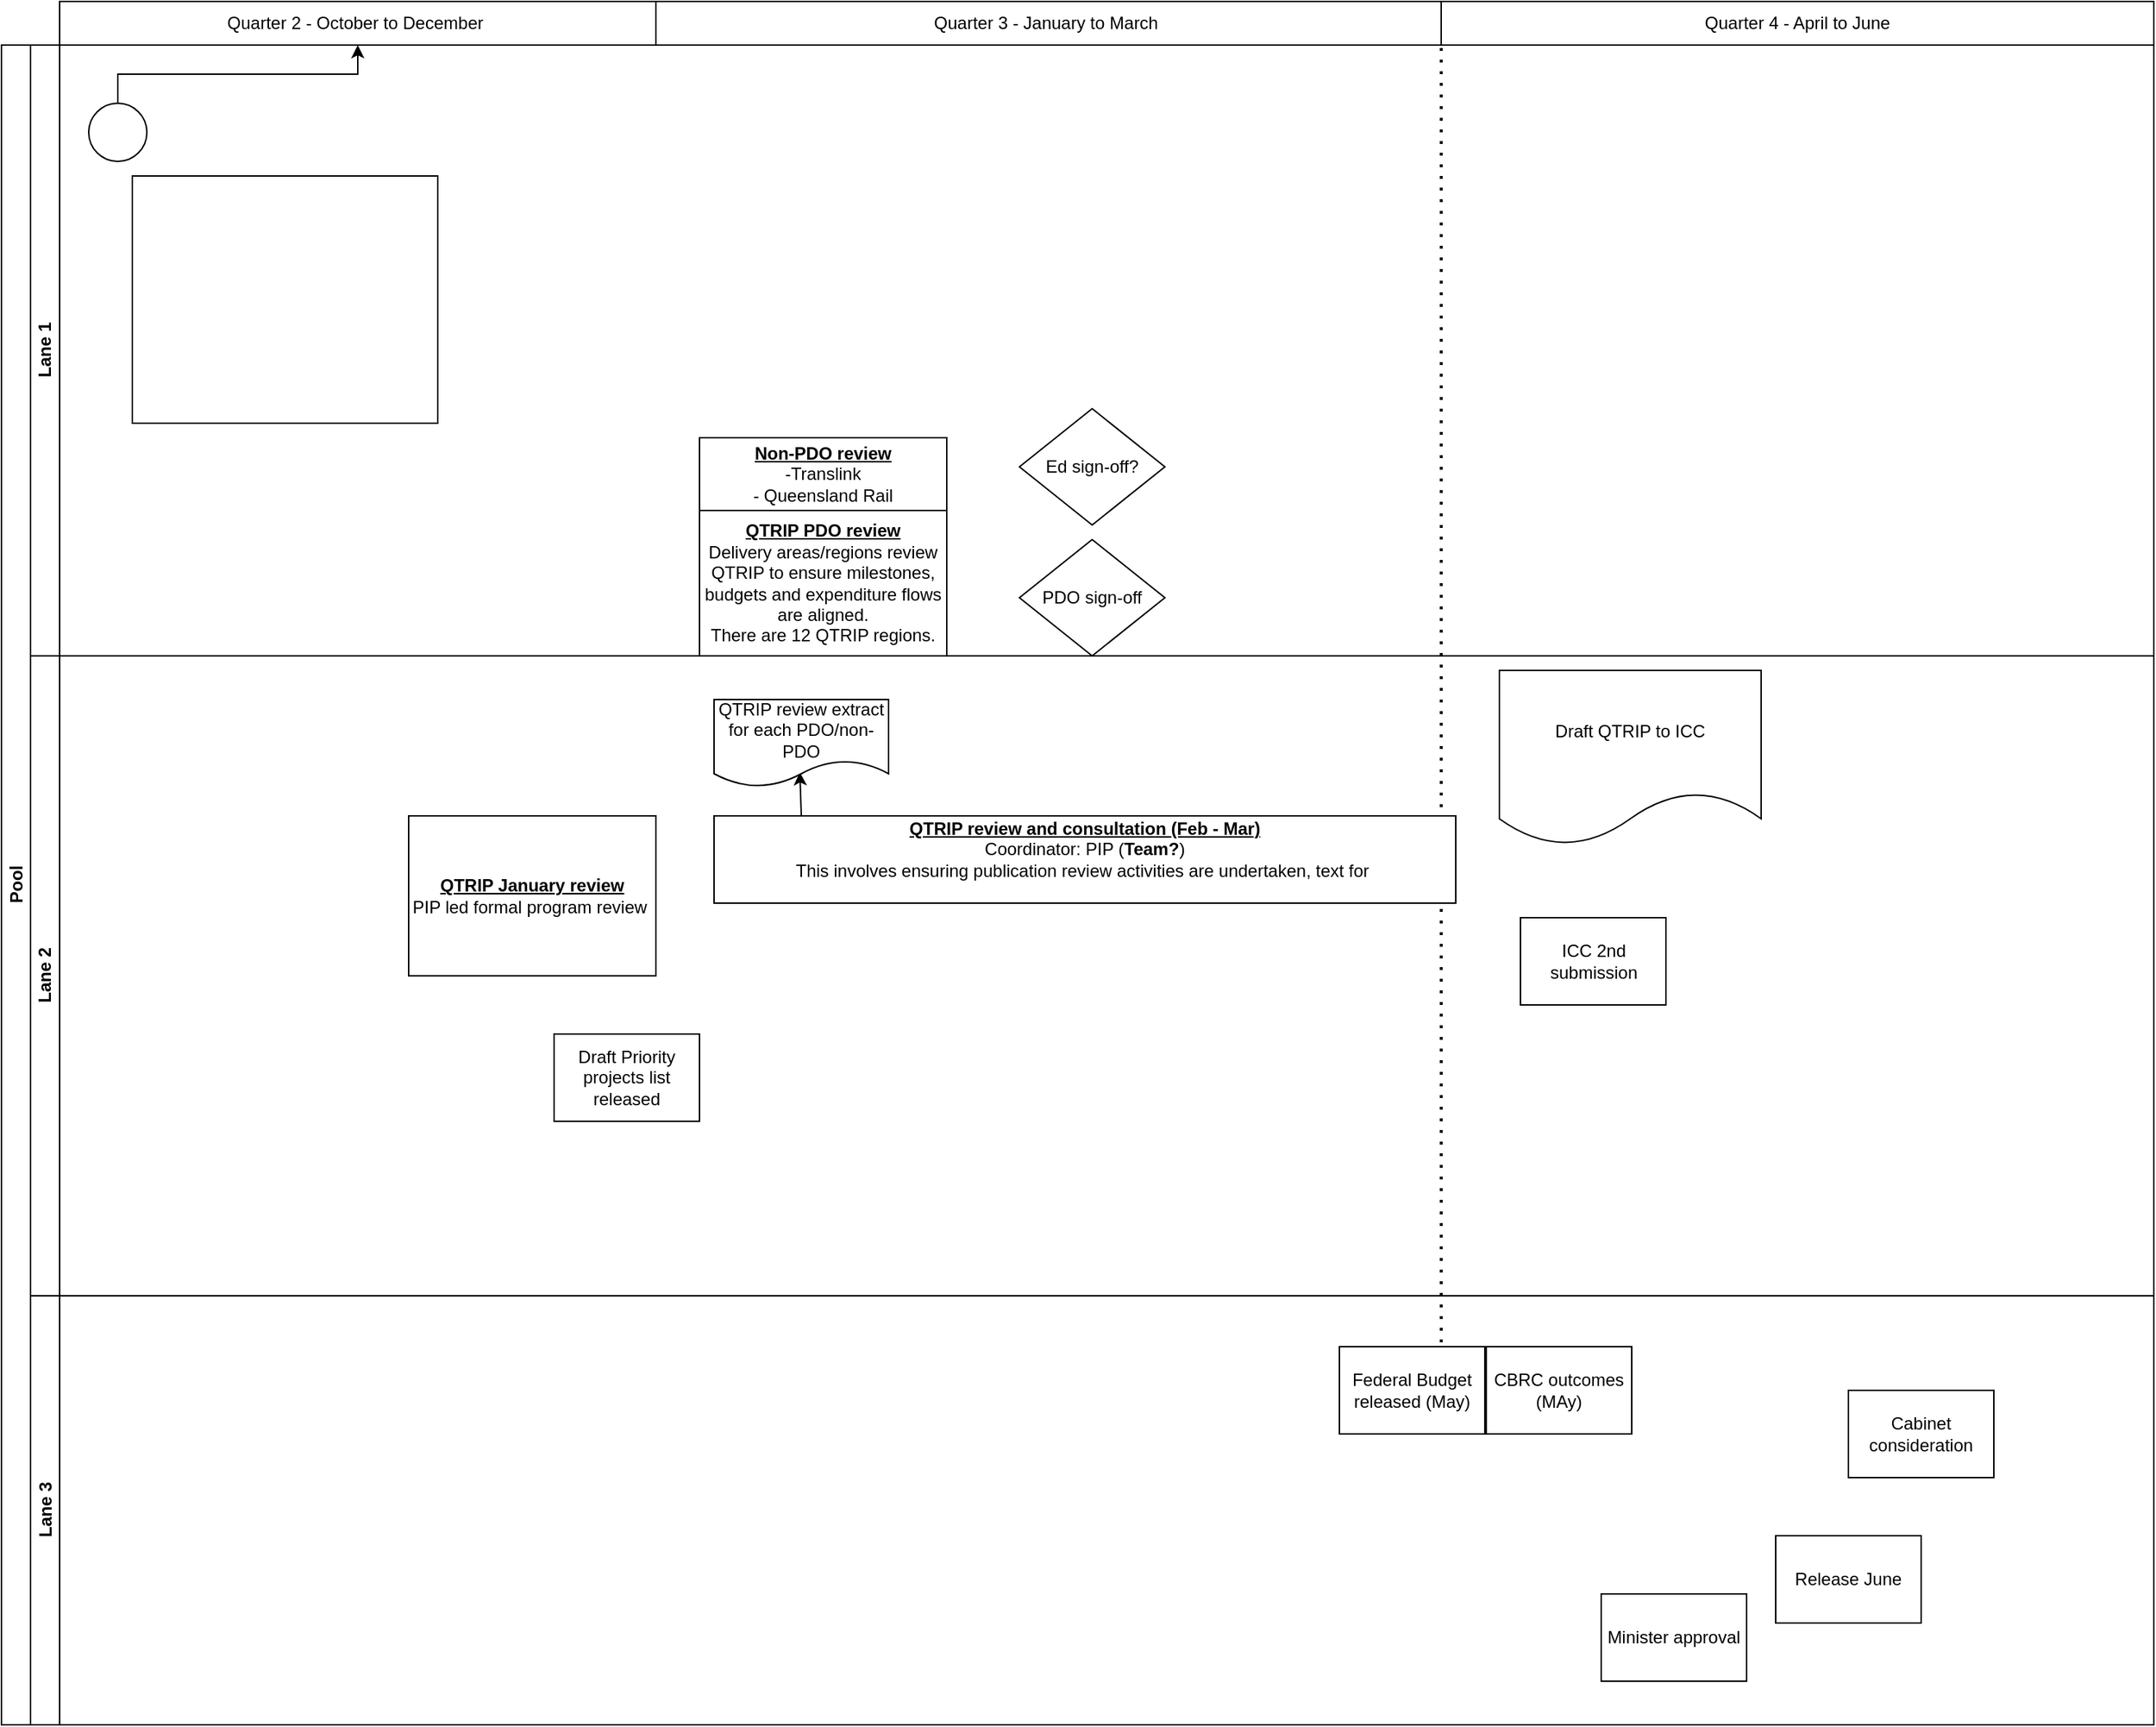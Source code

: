 <mxfile version="20.6.0" type="github">
  <diagram id="prtHgNgQTEPvFCAcTncT" name="Page-1">
    <mxGraphModel dx="1673" dy="896" grid="1" gridSize="10" guides="1" tooltips="1" connect="1" arrows="1" fold="1" page="1" pageScale="1" pageWidth="827" pageHeight="1169" math="0" shadow="0">
      <root>
        <mxCell id="0" />
        <mxCell id="1" parent="0" />
        <mxCell id="dNxyNK7c78bLwvsdeMH5-19" value="Pool" style="swimlane;html=1;childLayout=stackLayout;resizeParent=1;resizeParentMax=0;horizontal=0;startSize=20;horizontalStack=0;" parent="1" vertex="1">
          <mxGeometry x="170" y="110" width="1480" height="1155" as="geometry" />
        </mxCell>
        <mxCell id="dNxyNK7c78bLwvsdeMH5-20" value="Lane 1" style="swimlane;html=1;startSize=20;horizontal=0;" parent="dNxyNK7c78bLwvsdeMH5-19" vertex="1">
          <mxGeometry x="20" width="1460" height="420" as="geometry" />
        </mxCell>
        <mxCell id="dNxyNK7c78bLwvsdeMH5-23" value="" style="ellipse;whiteSpace=wrap;html=1;" parent="dNxyNK7c78bLwvsdeMH5-20" vertex="1">
          <mxGeometry x="40" y="40" width="40" height="40" as="geometry" />
        </mxCell>
        <mxCell id="dNxyNK7c78bLwvsdeMH5-30" value="" style="rounded=0;whiteSpace=wrap;html=1;fontFamily=Helvetica;fontSize=12;fontColor=#000000;align=center;" parent="dNxyNK7c78bLwvsdeMH5-20" vertex="1">
          <mxGeometry x="70" y="90" width="210" height="170" as="geometry" />
        </mxCell>
        <mxCell id="J4HFlhDhFd4bc666YAR--60" value="" style="endArrow=none;dashed=1;html=1;dashPattern=1 3;strokeWidth=2;rounded=0;entryX=0;entryY=1;entryDx=0;entryDy=0;" edge="1" parent="dNxyNK7c78bLwvsdeMH5-20">
          <mxGeometry width="50" height="50" relative="1" as="geometry">
            <mxPoint x="970" y="940" as="sourcePoint" />
            <mxPoint x="970.0" y="-20" as="targetPoint" />
          </mxGeometry>
        </mxCell>
        <mxCell id="J4HFlhDhFd4bc666YAR--69" value="&lt;b&gt;&lt;u&gt;QTRIP PDO review&lt;br&gt;&lt;/u&gt;&lt;/b&gt;&lt;span style=&quot;background-color: initial;&quot;&gt;Delivery areas/regions review QTRIP to ensure milestones, budgets and expenditure flows are aligned.&lt;br&gt;&lt;/span&gt;There are 12 QTRIP regions." style="rounded=0;whiteSpace=wrap;html=1;" vertex="1" parent="dNxyNK7c78bLwvsdeMH5-20">
          <mxGeometry x="460" y="320" width="170" height="100" as="geometry" />
        </mxCell>
        <mxCell id="J4HFlhDhFd4bc666YAR--70" value="&lt;u style=&quot;font-weight: bold;&quot;&gt;Non-PDO review&lt;/u&gt;&lt;br&gt;-Translink&lt;br&gt;- Queensland Rail" style="rounded=0;whiteSpace=wrap;html=1;" vertex="1" parent="dNxyNK7c78bLwvsdeMH5-20">
          <mxGeometry x="460" y="270" width="170" height="50" as="geometry" />
        </mxCell>
        <mxCell id="J4HFlhDhFd4bc666YAR--67" value="PDO sign-off" style="rhombus;whiteSpace=wrap;html=1;" vertex="1" parent="dNxyNK7c78bLwvsdeMH5-20">
          <mxGeometry x="680" y="340" width="100" height="80" as="geometry" />
        </mxCell>
        <mxCell id="J4HFlhDhFd4bc666YAR--88" value="Ed sign-off?" style="rhombus;whiteSpace=wrap;html=1;" vertex="1" parent="dNxyNK7c78bLwvsdeMH5-20">
          <mxGeometry x="680" y="250" width="100" height="80" as="geometry" />
        </mxCell>
        <mxCell id="dNxyNK7c78bLwvsdeMH5-21" value="Lane 2" style="swimlane;html=1;startSize=20;horizontal=0;" parent="dNxyNK7c78bLwvsdeMH5-19" vertex="1">
          <mxGeometry x="20" y="420" width="1460" height="440" as="geometry" />
        </mxCell>
        <mxCell id="J4HFlhDhFd4bc666YAR--22" value="&lt;b&gt;&lt;u&gt;QTRIP review and consultation (Feb - Mar)&lt;/u&gt;&lt;/b&gt;&lt;br&gt;&lt;div style=&quot;&quot;&gt;&lt;div&gt;&lt;span style=&quot;background-color: initial;&quot;&gt;Coordinator:&amp;nbsp;&lt;/span&gt;&lt;span style=&quot;background-color: initial;&quot;&gt;PIP (&lt;/span&gt;&lt;b style=&quot;background-color: initial;&quot;&gt;Team?&lt;/b&gt;&lt;span style=&quot;background-color: initial;&quot;&gt;)&lt;/span&gt;&lt;/div&gt;&lt;/div&gt;&lt;div style=&quot;&quot;&gt;This involves ensuring publication review activities are undertaken, text for&amp;nbsp;&lt;/div&gt;&lt;div style=&quot;&quot;&gt;&lt;br&gt;&lt;/div&gt;" style="rounded=0;whiteSpace=wrap;html=1;align=center;" vertex="1" parent="dNxyNK7c78bLwvsdeMH5-21">
          <mxGeometry x="470" y="110" width="510" height="60" as="geometry" />
        </mxCell>
        <mxCell id="J4HFlhDhFd4bc666YAR--33" value="Draft Priority projects list released" style="rounded=0;whiteSpace=wrap;html=1;" vertex="1" parent="dNxyNK7c78bLwvsdeMH5-21">
          <mxGeometry x="360" y="260" width="100" height="60" as="geometry" />
        </mxCell>
        <mxCell id="J4HFlhDhFd4bc666YAR--47" value="ICC 2nd submission" style="rounded=0;whiteSpace=wrap;html=1;" vertex="1" parent="dNxyNK7c78bLwvsdeMH5-21">
          <mxGeometry x="1024.5" y="180" width="100" height="60" as="geometry" />
        </mxCell>
        <mxCell id="J4HFlhDhFd4bc666YAR--51" value="Draft QTRIP to ICC" style="shape=document;whiteSpace=wrap;html=1;boundedLbl=1;" vertex="1" parent="dNxyNK7c78bLwvsdeMH5-21">
          <mxGeometry x="1010" y="10" width="180" height="120" as="geometry" />
        </mxCell>
        <mxCell id="J4HFlhDhFd4bc666YAR--85" value="" style="endArrow=classic;html=1;rounded=0;" edge="1" parent="dNxyNK7c78bLwvsdeMH5-21">
          <mxGeometry width="50" height="50" relative="1" as="geometry">
            <mxPoint x="530" y="110" as="sourcePoint" />
            <mxPoint x="529" y="80" as="targetPoint" />
          </mxGeometry>
        </mxCell>
        <mxCell id="J4HFlhDhFd4bc666YAR--86" value="&lt;b style=&quot;text-decoration-line: underline;&quot;&gt;QTRIP January review&lt;/b&gt;&lt;br&gt;PIP led formal program review&amp;nbsp;" style="rounded=0;whiteSpace=wrap;html=1;align=center;" vertex="1" parent="dNxyNK7c78bLwvsdeMH5-21">
          <mxGeometry x="260" y="110" width="170" height="110" as="geometry" />
        </mxCell>
        <mxCell id="J4HFlhDhFd4bc666YAR--78" value="QTRIP review extract for each PDO/non-PDO" style="shape=document;whiteSpace=wrap;html=1;boundedLbl=1;" vertex="1" parent="dNxyNK7c78bLwvsdeMH5-21">
          <mxGeometry x="470" y="30" width="120" height="60" as="geometry" />
        </mxCell>
        <mxCell id="dNxyNK7c78bLwvsdeMH5-22" value="Lane 3" style="swimlane;html=1;startSize=20;horizontal=0;" parent="dNxyNK7c78bLwvsdeMH5-19" vertex="1">
          <mxGeometry x="20" y="860" width="1460" height="295" as="geometry" />
        </mxCell>
        <mxCell id="J4HFlhDhFd4bc666YAR--43" value="Federal Budget released (May)" style="rounded=0;whiteSpace=wrap;html=1;" vertex="1" parent="dNxyNK7c78bLwvsdeMH5-22">
          <mxGeometry x="900" y="35" width="100" height="60" as="geometry" />
        </mxCell>
        <mxCell id="J4HFlhDhFd4bc666YAR--44" value="CBRC outcomes (MAy)" style="rounded=0;whiteSpace=wrap;html=1;" vertex="1" parent="dNxyNK7c78bLwvsdeMH5-22">
          <mxGeometry x="1001" y="35" width="100" height="60" as="geometry" />
        </mxCell>
        <mxCell id="J4HFlhDhFd4bc666YAR--48" value="Cabinet consideration" style="rounded=0;whiteSpace=wrap;html=1;" vertex="1" parent="dNxyNK7c78bLwvsdeMH5-22">
          <mxGeometry x="1250" y="65" width="100" height="60" as="geometry" />
        </mxCell>
        <mxCell id="J4HFlhDhFd4bc666YAR--50" value="Release June" style="rounded=0;whiteSpace=wrap;html=1;" vertex="1" parent="dNxyNK7c78bLwvsdeMH5-22">
          <mxGeometry x="1200" y="165" width="100" height="60" as="geometry" />
        </mxCell>
        <mxCell id="J4HFlhDhFd4bc666YAR--49" value="Minister approval" style="rounded=0;whiteSpace=wrap;html=1;" vertex="1" parent="dNxyNK7c78bLwvsdeMH5-22">
          <mxGeometry x="1080" y="205" width="100" height="60" as="geometry" />
        </mxCell>
        <mxCell id="dNxyNK7c78bLwvsdeMH5-24" value="Quarter 2 - October to December&amp;nbsp;" style="rounded=0;whiteSpace=wrap;html=1;fontFamily=Helvetica;fontSize=12;fontColor=#000000;align=center;" parent="1" vertex="1">
          <mxGeometry x="210" y="80" width="410" height="30" as="geometry" />
        </mxCell>
        <mxCell id="dNxyNK7c78bLwvsdeMH5-25" value="" style="edgeStyle=orthogonalEdgeStyle;rounded=0;orthogonalLoop=1;jettySize=auto;html=1;" parent="1" source="dNxyNK7c78bLwvsdeMH5-23" target="dNxyNK7c78bLwvsdeMH5-24" edge="1">
          <mxGeometry relative="1" as="geometry" />
        </mxCell>
        <mxCell id="J4HFlhDhFd4bc666YAR--56" value="Quarter 3 - January to March&amp;nbsp;" style="rounded=0;whiteSpace=wrap;html=1;fontFamily=Helvetica;fontSize=12;fontColor=#000000;align=center;" vertex="1" parent="1">
          <mxGeometry x="620" y="80" width="540" height="30" as="geometry" />
        </mxCell>
        <mxCell id="J4HFlhDhFd4bc666YAR--57" value="Quarter 4 - April to June" style="rounded=0;whiteSpace=wrap;html=1;fontFamily=Helvetica;fontSize=12;fontColor=#000000;align=center;" vertex="1" parent="1">
          <mxGeometry x="1160" y="80" width="490" height="30" as="geometry" />
        </mxCell>
      </root>
    </mxGraphModel>
  </diagram>
</mxfile>
